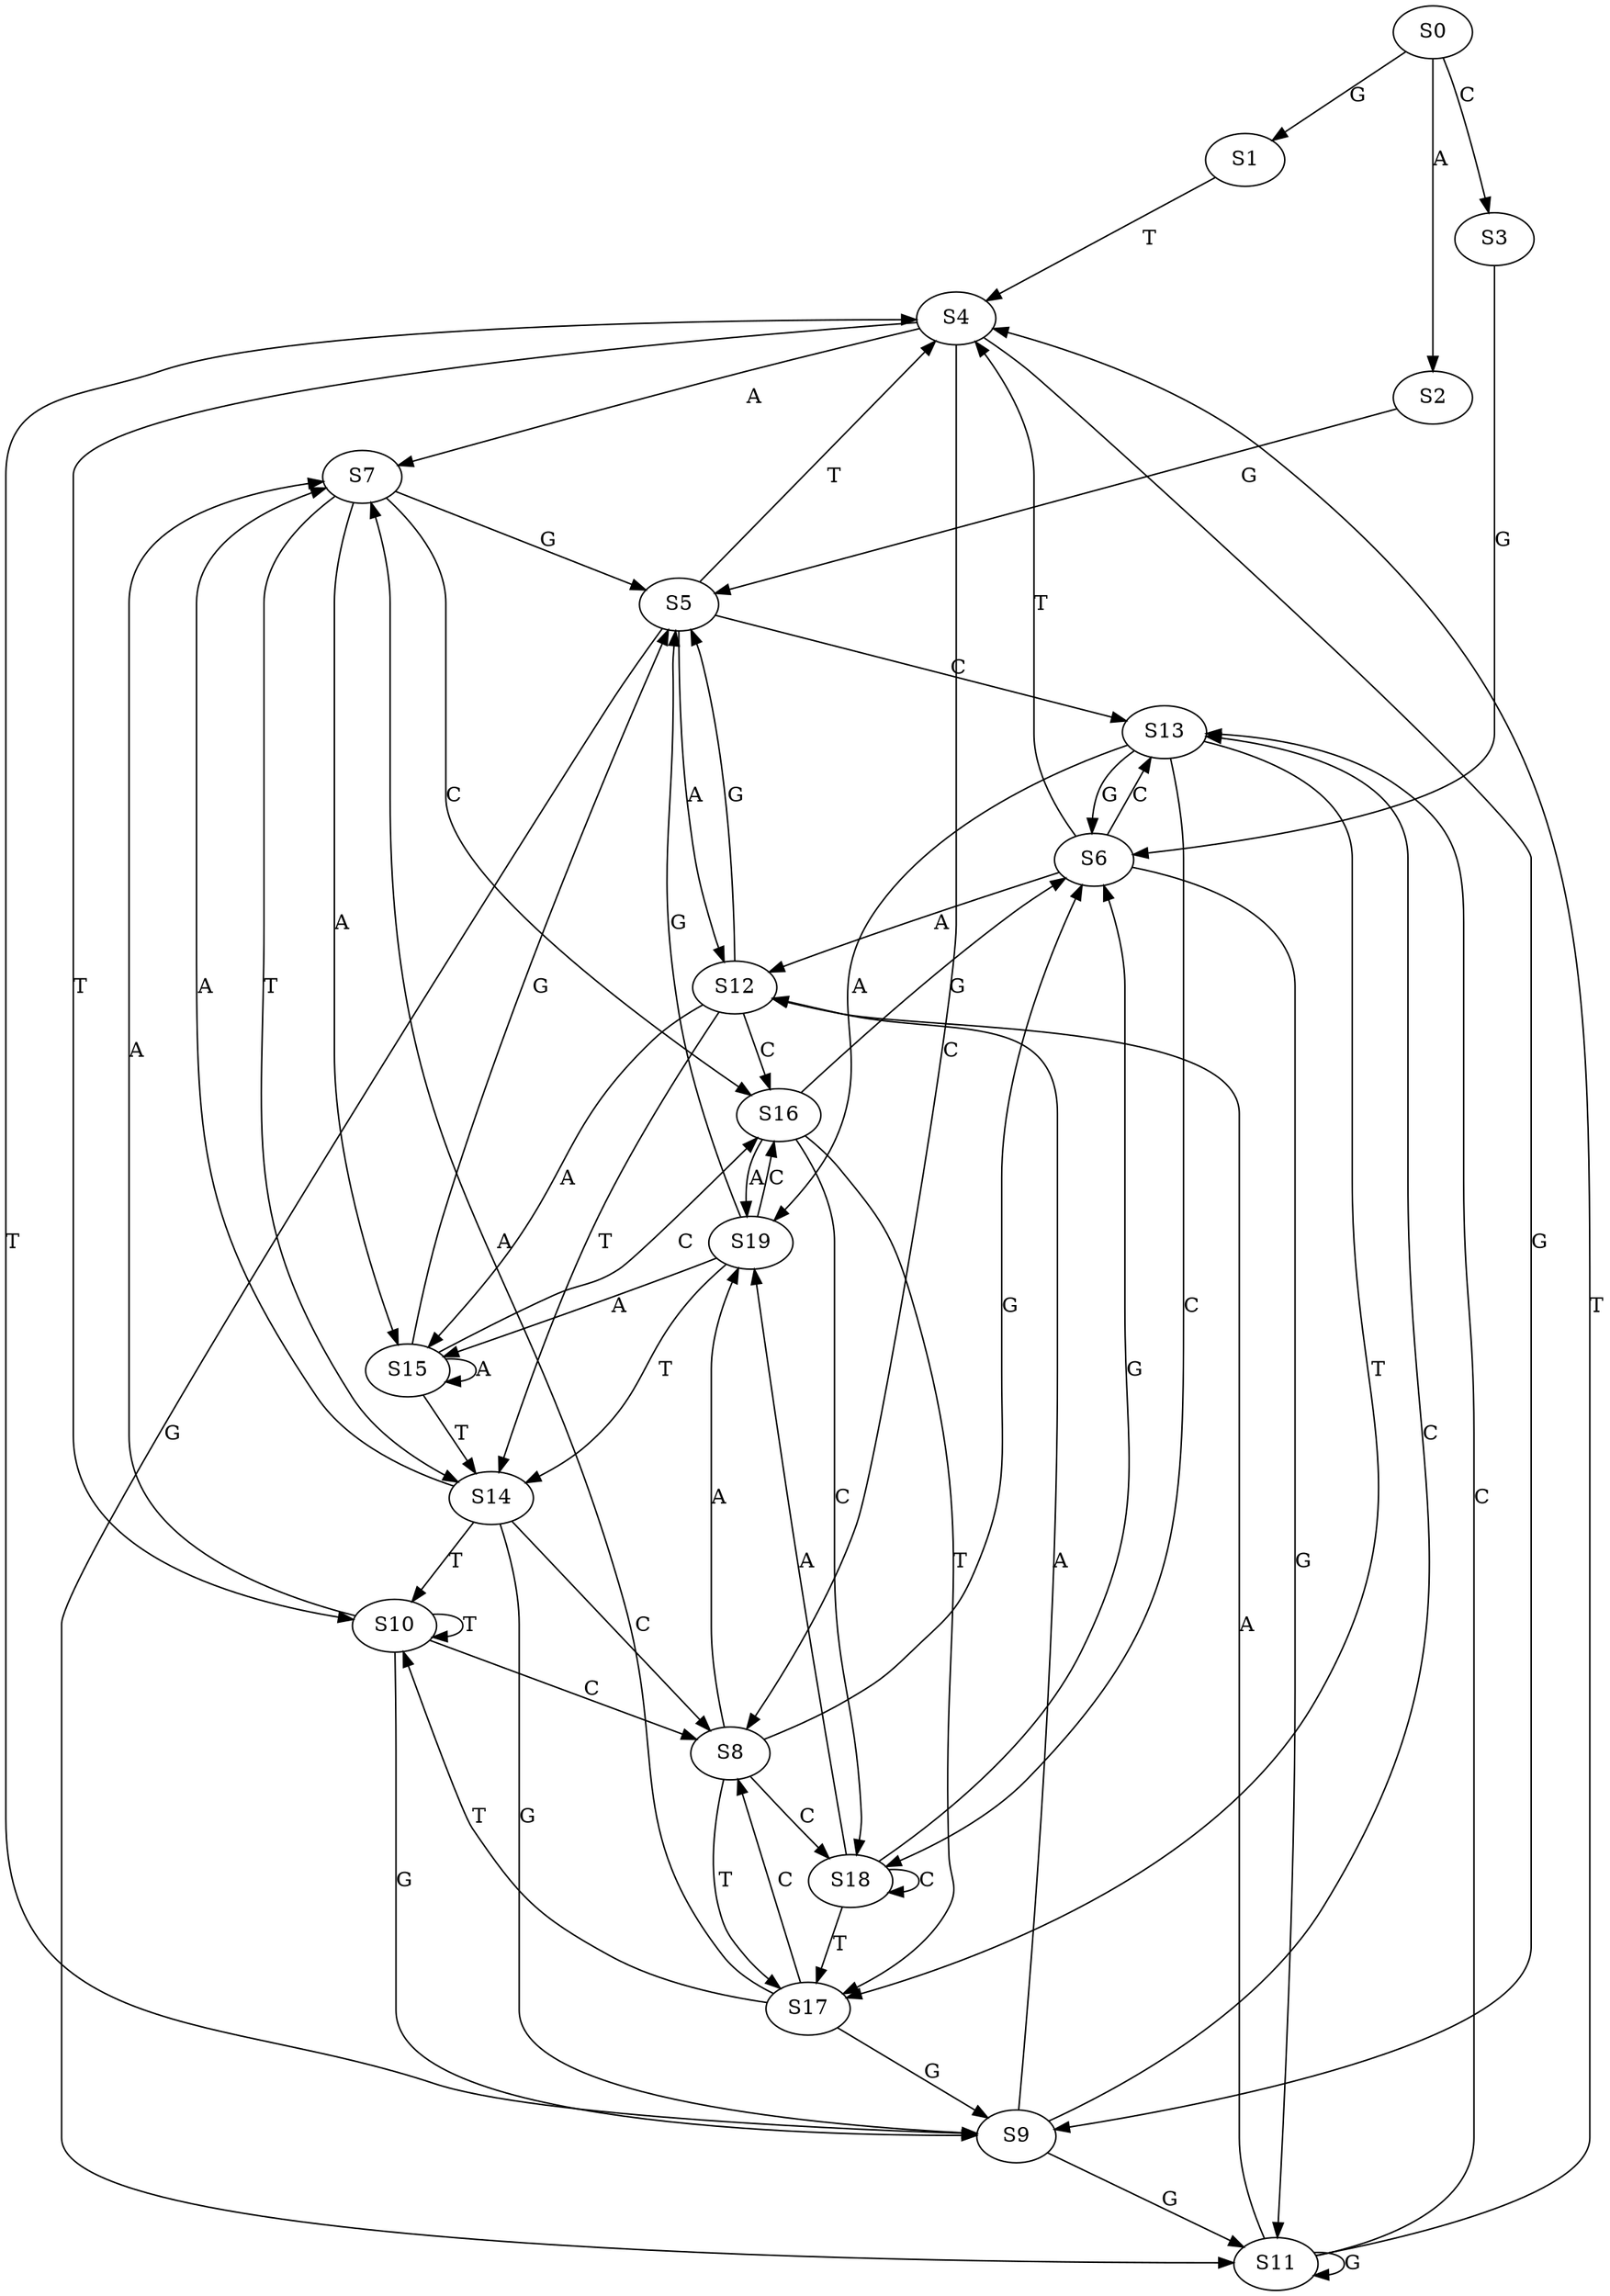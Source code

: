 strict digraph  {
	S0 -> S1 [ label = G ];
	S0 -> S2 [ label = A ];
	S0 -> S3 [ label = C ];
	S1 -> S4 [ label = T ];
	S2 -> S5 [ label = G ];
	S3 -> S6 [ label = G ];
	S4 -> S7 [ label = A ];
	S4 -> S8 [ label = C ];
	S4 -> S9 [ label = G ];
	S4 -> S10 [ label = T ];
	S5 -> S4 [ label = T ];
	S5 -> S11 [ label = G ];
	S5 -> S12 [ label = A ];
	S5 -> S13 [ label = C ];
	S6 -> S11 [ label = G ];
	S6 -> S4 [ label = T ];
	S6 -> S12 [ label = A ];
	S6 -> S13 [ label = C ];
	S7 -> S5 [ label = G ];
	S7 -> S14 [ label = T ];
	S7 -> S15 [ label = A ];
	S7 -> S16 [ label = C ];
	S8 -> S17 [ label = T ];
	S8 -> S6 [ label = G ];
	S8 -> S18 [ label = C ];
	S8 -> S19 [ label = A ];
	S9 -> S12 [ label = A ];
	S9 -> S4 [ label = T ];
	S9 -> S13 [ label = C ];
	S9 -> S11 [ label = G ];
	S10 -> S8 [ label = C ];
	S10 -> S9 [ label = G ];
	S10 -> S10 [ label = T ];
	S10 -> S7 [ label = A ];
	S11 -> S12 [ label = A ];
	S11 -> S4 [ label = T ];
	S11 -> S11 [ label = G ];
	S11 -> S13 [ label = C ];
	S12 -> S5 [ label = G ];
	S12 -> S15 [ label = A ];
	S12 -> S16 [ label = C ];
	S12 -> S14 [ label = T ];
	S13 -> S18 [ label = C ];
	S13 -> S17 [ label = T ];
	S13 -> S6 [ label = G ];
	S13 -> S19 [ label = A ];
	S14 -> S7 [ label = A ];
	S14 -> S8 [ label = C ];
	S14 -> S10 [ label = T ];
	S14 -> S9 [ label = G ];
	S15 -> S14 [ label = T ];
	S15 -> S16 [ label = C ];
	S15 -> S5 [ label = G ];
	S15 -> S15 [ label = A ];
	S16 -> S19 [ label = A ];
	S16 -> S17 [ label = T ];
	S16 -> S18 [ label = C ];
	S16 -> S6 [ label = G ];
	S17 -> S9 [ label = G ];
	S17 -> S8 [ label = C ];
	S17 -> S7 [ label = A ];
	S17 -> S10 [ label = T ];
	S18 -> S6 [ label = G ];
	S18 -> S18 [ label = C ];
	S18 -> S19 [ label = A ];
	S18 -> S17 [ label = T ];
	S19 -> S5 [ label = G ];
	S19 -> S14 [ label = T ];
	S19 -> S16 [ label = C ];
	S19 -> S15 [ label = A ];
}
